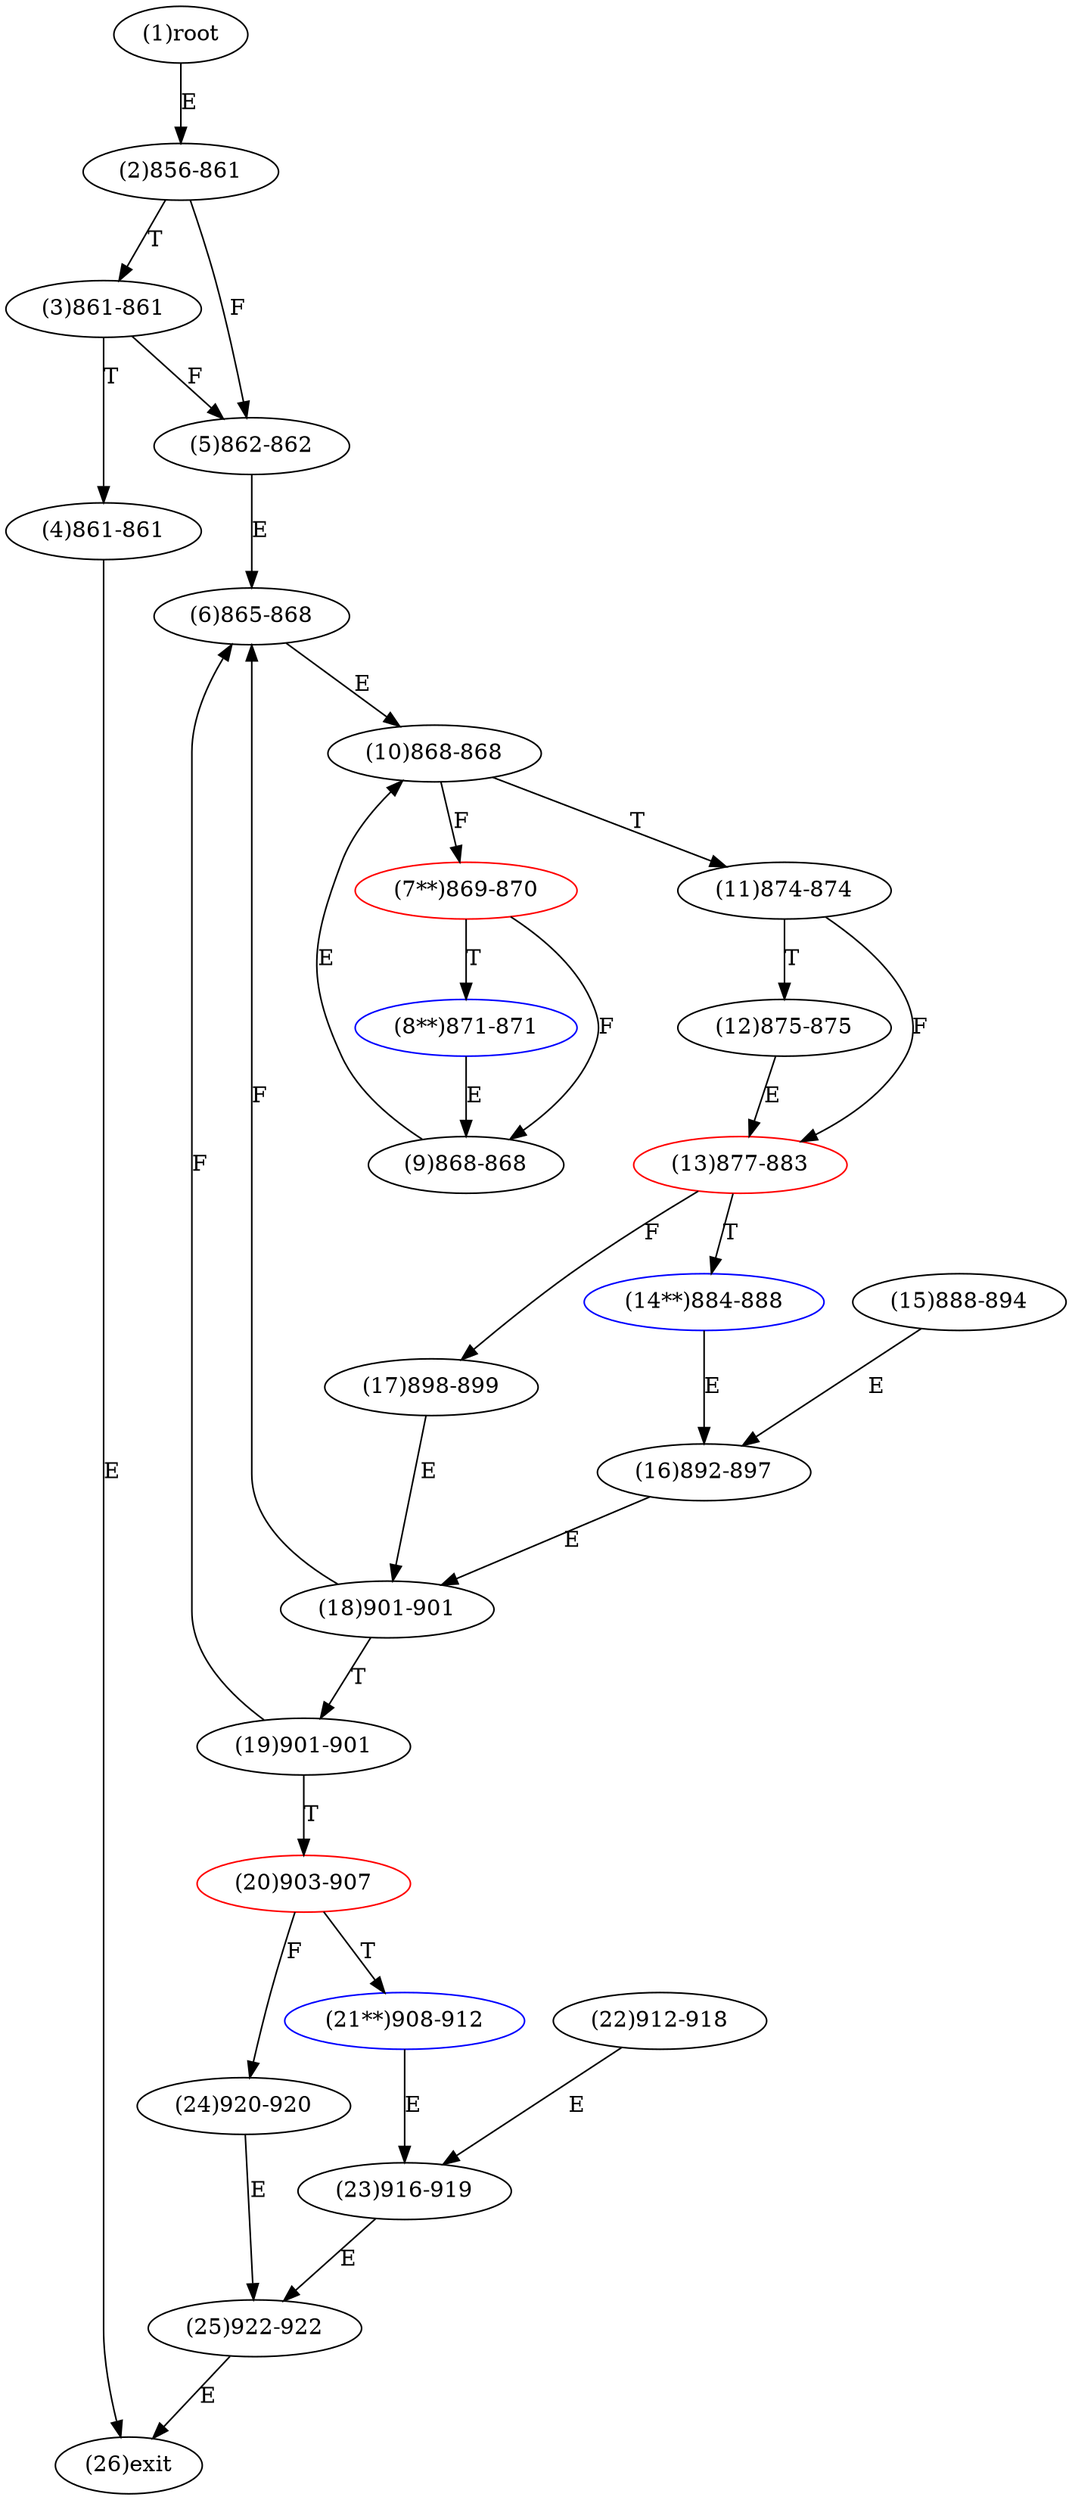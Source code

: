 digraph "" { 
1[ label="(1)root"];
2[ label="(2)856-861"];
3[ label="(3)861-861"];
4[ label="(4)861-861"];
5[ label="(5)862-862"];
6[ label="(6)865-868"];
7[ label="(7**)869-870",color=red];
8[ label="(8**)871-871",color=blue];
9[ label="(9)868-868"];
10[ label="(10)868-868"];
11[ label="(11)874-874"];
12[ label="(12)875-875"];
13[ label="(13)877-883",color=red];
14[ label="(14**)884-888",color=blue];
15[ label="(15)888-894"];
17[ label="(17)898-899"];
16[ label="(16)892-897"];
19[ label="(19)901-901"];
18[ label="(18)901-901"];
21[ label="(21**)908-912",color=blue];
20[ label="(20)903-907",color=red];
23[ label="(23)916-919"];
22[ label="(22)912-918"];
25[ label="(25)922-922"];
24[ label="(24)920-920"];
26[ label="(26)exit"];
1->2[ label="E"];
2->5[ label="F"];
2->3[ label="T"];
3->5[ label="F"];
3->4[ label="T"];
4->26[ label="E"];
5->6[ label="E"];
6->10[ label="E"];
7->9[ label="F"];
7->8[ label="T"];
8->9[ label="E"];
9->10[ label="E"];
10->7[ label="F"];
10->11[ label="T"];
11->13[ label="F"];
11->12[ label="T"];
12->13[ label="E"];
13->17[ label="F"];
13->14[ label="T"];
14->16[ label="E"];
15->16[ label="E"];
16->18[ label="E"];
17->18[ label="E"];
18->6[ label="F"];
18->19[ label="T"];
19->6[ label="F"];
19->20[ label="T"];
20->24[ label="F"];
20->21[ label="T"];
21->23[ label="E"];
22->23[ label="E"];
23->25[ label="E"];
24->25[ label="E"];
25->26[ label="E"];
}